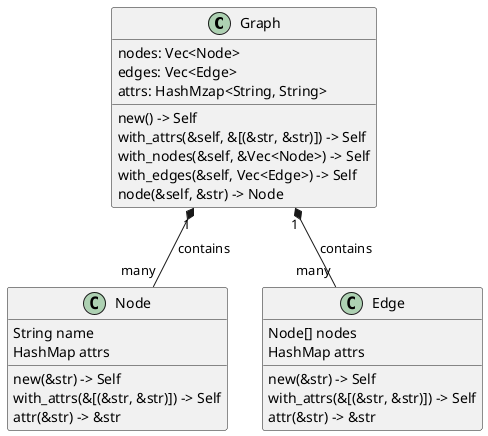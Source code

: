 @startuml graph

class Graph {
  {field} nodes: Vec<Node>
  {field} edges: Vec<Edge>
  {field} attrs: HashMzap<String, String>
  {method} new() -> Self
  {method} with_attrs(&self, &[(&str, &str)]) -> Self
  {method} with_nodes(&self, &Vec<Node>) -> Self
  {method} with_edges(&self, Vec<Edge>) -> Self
  {method} node(&self, &str) -> Node
}

Graph "1" *-- "many" Node : contains

class Node {
  {field} String name
  {field} HashMap attrs
  {method} new(&str) -> Self
  {method} with_attrs(&[(&str, &str)]) -> Self
  {method} attr(&str) -> &str
}

Graph "1" *-- "many" Edge : contains

class Edge {
  {field} Node[] nodes
  {field} HashMap attrs
  {method} new(&str) -> Self
  {method} with_attrs(&[(&str, &str)]) -> Self
  {method} attr(&str) -> &str
}

@enduml

